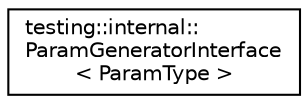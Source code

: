 digraph "Graphical Class Hierarchy"
{
 // INTERACTIVE_SVG=YES
 // LATEX_PDF_SIZE
  edge [fontname="Helvetica",fontsize="10",labelfontname="Helvetica",labelfontsize="10"];
  node [fontname="Helvetica",fontsize="10",shape=record];
  rankdir="LR";
  Node0 [label="testing::internal::\lParamGeneratorInterface\l\< ParamType \>",height=0.2,width=0.4,color="black", fillcolor="white", style="filled",URL="$dd/d30/classtesting_1_1internal_1_1_param_generator_interface.html",tooltip=" "];
}

